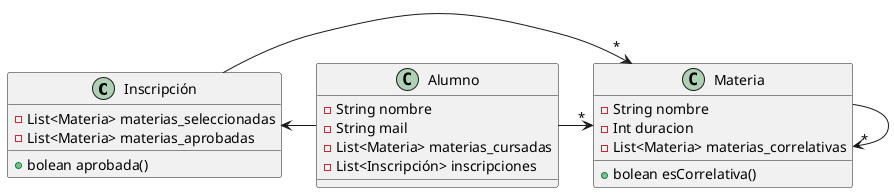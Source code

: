 @startuml
'https://plantuml.com/class-diagram

/'
Contexto
Nos han solicitado el diseño y el desarrollo de un Validador de Inscripciones según materias correlativas.
En las carreras terciarias y universitarias, para ordenar el plan de estudios y asegurar que cuando se inicia
una materia se tienen todos los conocimientos necesarios para entenderla, se establece lo que se llama
comúnmente “materias correlativas”. Básicamente, son materias que hay que tener aprobadas antes de
cursar la materia en cuestión. Por ejemplo, antes de cursar Diseño de Sistemas hay que cursar Paradigmas
de Programación y antes de ésta hay que cursar Algoritmos y Estructuras de Datos, donde esta última no
tiene correlativas.

Consigna
Teniendo en cuenta que:
• El método principal del presente módulo debe ser el método “boolean aprobada()” de la clase
Inscripción
• Las inscripciones pueden involucrar varias asignaturas
• La inscripción se rechaza si al menos una materia no cumple con la condición de correlatividades
Y teniendo como restricción que solamente se podrán utilizar, además de la clase Inscripción, la clase
Materia y Alumno; se pide:
'/

class Inscripción {
    -List<Materia> materias_seleccionadas
    -List<Materia> materias_aprobadas
    +bolean aprobada()
}

class Alumno {
    - String nombre
    - String mail
    - List<Materia> materias_cursadas
    - List<Inscripción> inscripciones
}

class Materia {
    - String nombre
    - Int duracion
    - List<Materia> materias_correlativas
    + bolean esCorrelativa()
}

Inscripción ->"*" Materia
Alumno ->"*" Materia
Materia ->"*" Materia
Inscripción <- Alumno

@enduml